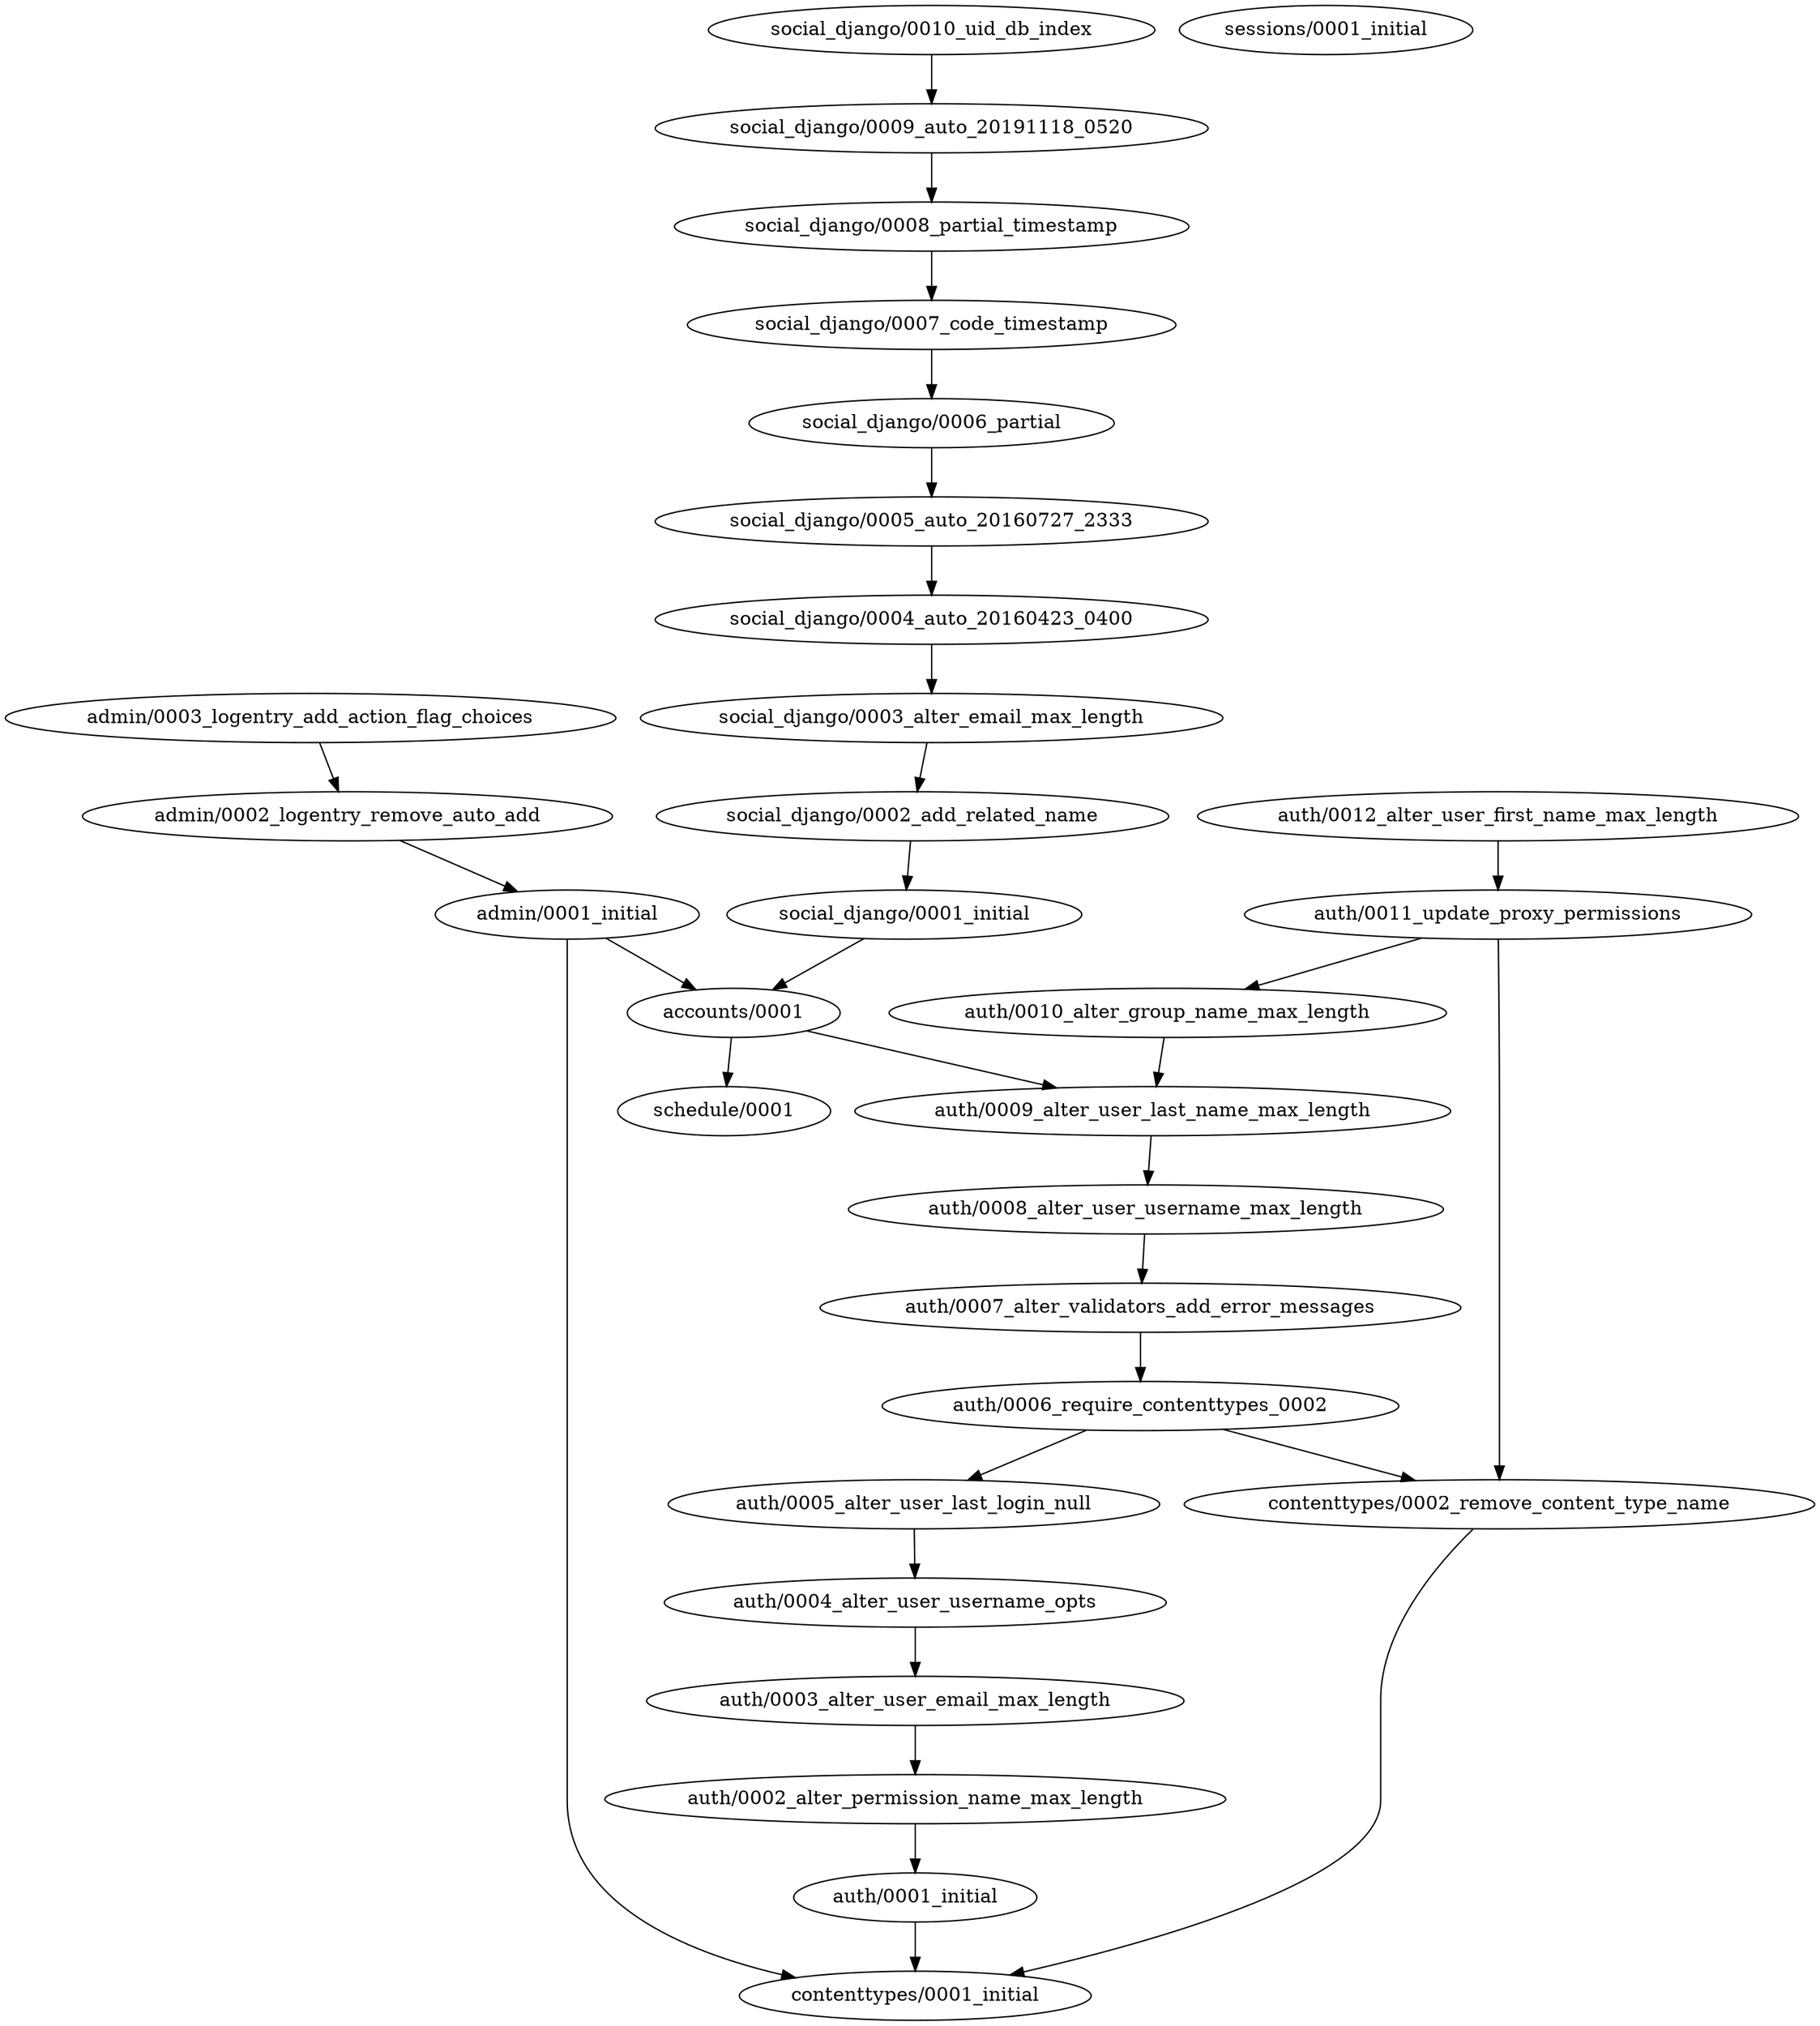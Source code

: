 digraph {
	"accounts/0001" [label="accounts/0001"]
	"admin/0001_initial" [label="admin/0001_initial"]
	"admin/0002_logentry_remove_auto_add" [label="admin/0002_logentry_remove_auto_add"]
	"admin/0003_logentry_add_action_flag_choices" [label="admin/0003_logentry_add_action_flag_choices"]
	"auth/0001_initial" [label="auth/0001_initial"]
	"auth/0002_alter_permission_name_max_length" [label="auth/0002_alter_permission_name_max_length"]
	"auth/0003_alter_user_email_max_length" [label="auth/0003_alter_user_email_max_length"]
	"auth/0004_alter_user_username_opts" [label="auth/0004_alter_user_username_opts"]
	"auth/0005_alter_user_last_login_null" [label="auth/0005_alter_user_last_login_null"]
	"auth/0006_require_contenttypes_0002" [label="auth/0006_require_contenttypes_0002"]
	"auth/0007_alter_validators_add_error_messages" [label="auth/0007_alter_validators_add_error_messages"]
	"auth/0008_alter_user_username_max_length" [label="auth/0008_alter_user_username_max_length"]
	"auth/0009_alter_user_last_name_max_length" [label="auth/0009_alter_user_last_name_max_length"]
	"auth/0010_alter_group_name_max_length" [label="auth/0010_alter_group_name_max_length"]
	"auth/0011_update_proxy_permissions" [label="auth/0011_update_proxy_permissions"]
	"auth/0012_alter_user_first_name_max_length" [label="auth/0012_alter_user_first_name_max_length"]
	"contenttypes/0001_initial" [label="contenttypes/0001_initial"]
	"contenttypes/0002_remove_content_type_name" [label="contenttypes/0002_remove_content_type_name"]
	"schedule/0001" [label="schedule/0001"]
	"sessions/0001_initial" [label="sessions/0001_initial"]
	"social_django/0001_initial" [label="social_django/0001_initial"]
	"social_django/0002_add_related_name" [label="social_django/0002_add_related_name"]
	"social_django/0003_alter_email_max_length" [label="social_django/0003_alter_email_max_length"]
	"social_django/0004_auto_20160423_0400" [label="social_django/0004_auto_20160423_0400"]
	"social_django/0005_auto_20160727_2333" [label="social_django/0005_auto_20160727_2333"]
	"social_django/0006_partial" [label="social_django/0006_partial"]
	"social_django/0007_code_timestamp" [label="social_django/0007_code_timestamp"]
	"social_django/0008_partial_timestamp" [label="social_django/0008_partial_timestamp"]
	"social_django/0009_auto_20191118_0520" [label="social_django/0009_auto_20191118_0520"]
	"social_django/0010_uid_db_index" [label="social_django/0010_uid_db_index"]
	"accounts/0001" -> "auth/0009_alter_user_last_name_max_length"
	"accounts/0001" -> "schedule/0001"
	"admin/0001_initial" -> "accounts/0001"
	"admin/0001_initial" -> "contenttypes/0001_initial"
	"admin/0002_logentry_remove_auto_add" -> "admin/0001_initial"
	"admin/0003_logentry_add_action_flag_choices" -> "admin/0002_logentry_remove_auto_add"
	"auth/0001_initial" -> "contenttypes/0001_initial"
	"auth/0002_alter_permission_name_max_length" -> "auth/0001_initial"
	"auth/0003_alter_user_email_max_length" -> "auth/0002_alter_permission_name_max_length"
	"auth/0004_alter_user_username_opts" -> "auth/0003_alter_user_email_max_length"
	"auth/0005_alter_user_last_login_null" -> "auth/0004_alter_user_username_opts"
	"auth/0006_require_contenttypes_0002" -> "auth/0005_alter_user_last_login_null"
	"auth/0006_require_contenttypes_0002" -> "contenttypes/0002_remove_content_type_name"
	"auth/0007_alter_validators_add_error_messages" -> "auth/0006_require_contenttypes_0002"
	"auth/0008_alter_user_username_max_length" -> "auth/0007_alter_validators_add_error_messages"
	"auth/0009_alter_user_last_name_max_length" -> "auth/0008_alter_user_username_max_length"
	"auth/0010_alter_group_name_max_length" -> "auth/0009_alter_user_last_name_max_length"
	"auth/0011_update_proxy_permissions" -> "auth/0010_alter_group_name_max_length"
	"auth/0011_update_proxy_permissions" -> "contenttypes/0002_remove_content_type_name"
	"auth/0012_alter_user_first_name_max_length" -> "auth/0011_update_proxy_permissions"
	"contenttypes/0002_remove_content_type_name" -> "contenttypes/0001_initial"
	"social_django/0001_initial" -> "accounts/0001"
	"social_django/0002_add_related_name" -> "social_django/0001_initial"
	"social_django/0003_alter_email_max_length" -> "social_django/0002_add_related_name"
	"social_django/0004_auto_20160423_0400" -> "social_django/0003_alter_email_max_length"
	"social_django/0005_auto_20160727_2333" -> "social_django/0004_auto_20160423_0400"
	"social_django/0006_partial" -> "social_django/0005_auto_20160727_2333"
	"social_django/0007_code_timestamp" -> "social_django/0006_partial"
	"social_django/0008_partial_timestamp" -> "social_django/0007_code_timestamp"
	"social_django/0009_auto_20191118_0520" -> "social_django/0008_partial_timestamp"
	"social_django/0010_uid_db_index" -> "social_django/0009_auto_20191118_0520"
}
